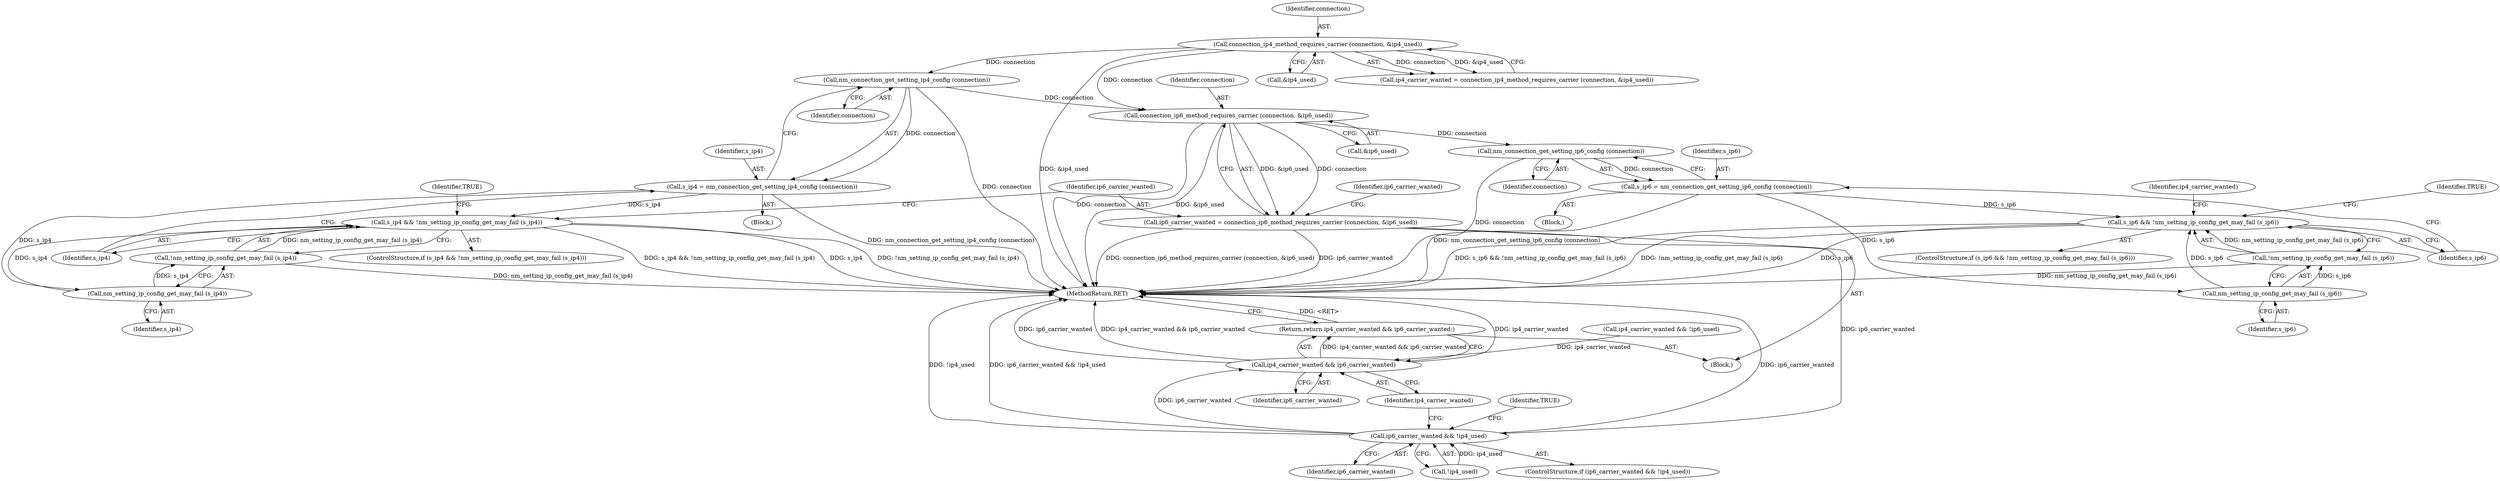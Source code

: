 digraph "0_NetworkManager_d5fc88e573fa58b93034b04d35a2454f5d28cad9@API" {
"1005619" [label="(Call,nm_connection_get_setting_ip4_config (connection))"];
"1005610" [label="(Call,connection_ip4_method_requires_carrier (connection, &ip4_used))"];
"1005617" [label="(Call,s_ip4 = nm_connection_get_setting_ip4_config (connection))"];
"1005622" [label="(Call,s_ip4 && !nm_setting_ip_config_get_may_fail (s_ip4))"];
"1005625" [label="(Call,nm_setting_ip_config_get_may_fail (s_ip4))"];
"1005624" [label="(Call,!nm_setting_ip_config_get_may_fail (s_ip4))"];
"1005631" [label="(Call,connection_ip6_method_requires_carrier (connection, &ip6_used))"];
"1005629" [label="(Call,ip6_carrier_wanted = connection_ip6_method_requires_carrier (connection, &ip6_used))"];
"1005658" [label="(Call,ip6_carrier_wanted && !ip4_used)"];
"1005665" [label="(Call,ip4_carrier_wanted && ip6_carrier_wanted)"];
"1005664" [label="(Return,return ip4_carrier_wanted && ip6_carrier_wanted;)"];
"1005640" [label="(Call,nm_connection_get_setting_ip6_config (connection))"];
"1005638" [label="(Call,s_ip6 = nm_connection_get_setting_ip6_config (connection))"];
"1005643" [label="(Call,s_ip6 && !nm_setting_ip_config_get_may_fail (s_ip6))"];
"1005646" [label="(Call,nm_setting_ip_config_get_may_fail (s_ip6))"];
"1005645" [label="(Call,!nm_setting_ip_config_get_may_fail (s_ip6))"];
"1005644" [label="(Identifier,s_ip6)"];
"1005630" [label="(Identifier,ip6_carrier_wanted)"];
"1005645" [label="(Call,!nm_setting_ip_config_get_may_fail (s_ip6))"];
"1005646" [label="(Call,nm_setting_ip_config_get_may_fail (s_ip6))"];
"1005616" [label="(Block,)"];
"1005640" [label="(Call,nm_connection_get_setting_ip6_config (connection))"];
"1005633" [label="(Call,&ip6_used)"];
"1005642" [label="(ControlStructure,if (s_ip6 && !nm_setting_ip_config_get_may_fail (s_ip6)))"];
"1005665" [label="(Call,ip4_carrier_wanted && ip6_carrier_wanted)"];
"1005610" [label="(Call,connection_ip4_method_requires_carrier (connection, &ip4_used))"];
"1005639" [label="(Identifier,s_ip6)"];
"1005620" [label="(Identifier,connection)"];
"1005617" [label="(Call,s_ip4 = nm_connection_get_setting_ip4_config (connection))"];
"1005611" [label="(Identifier,connection)"];
"1005663" [label="(Identifier,TRUE)"];
"1005643" [label="(Call,s_ip6 && !nm_setting_ip_config_get_may_fail (s_ip6))"];
"1005651" [label="(Call,ip4_carrier_wanted && !ip6_used)"];
"1005636" [label="(Identifier,ip6_carrier_wanted)"];
"1005612" [label="(Call,&ip4_used)"];
"1005629" [label="(Call,ip6_carrier_wanted = connection_ip6_method_requires_carrier (connection, &ip6_used))"];
"1005659" [label="(Identifier,ip6_carrier_wanted)"];
"1005637" [label="(Block,)"];
"1005624" [label="(Call,!nm_setting_ip_config_get_may_fail (s_ip4))"];
"1005632" [label="(Identifier,connection)"];
"1005664" [label="(Return,return ip4_carrier_wanted && ip6_carrier_wanted;)"];
"1005621" [label="(ControlStructure,if (s_ip4 && !nm_setting_ip_config_get_may_fail (s_ip4)))"];
"1005618" [label="(Identifier,s_ip4)"];
"1005652" [label="(Identifier,ip4_carrier_wanted)"];
"1005608" [label="(Call,ip4_carrier_wanted = connection_ip4_method_requires_carrier (connection, &ip4_used))"];
"1005626" [label="(Identifier,s_ip4)"];
"1005625" [label="(Call,nm_setting_ip_config_get_may_fail (s_ip4))"];
"1005641" [label="(Identifier,connection)"];
"1005667" [label="(Identifier,ip6_carrier_wanted)"];
"1005595" [label="(Block,)"];
"1005660" [label="(Call,!ip4_used)"];
"1005638" [label="(Call,s_ip6 = nm_connection_get_setting_ip6_config (connection))"];
"1005628" [label="(Identifier,TRUE)"];
"1005619" [label="(Call,nm_connection_get_setting_ip4_config (connection))"];
"1005623" [label="(Identifier,s_ip4)"];
"1005666" [label="(Identifier,ip4_carrier_wanted)"];
"1005622" [label="(Call,s_ip4 && !nm_setting_ip_config_get_may_fail (s_ip4))"];
"1007368" [label="(MethodReturn,RET)"];
"1005658" [label="(Call,ip6_carrier_wanted && !ip4_used)"];
"1005647" [label="(Identifier,s_ip6)"];
"1005649" [label="(Identifier,TRUE)"];
"1005631" [label="(Call,connection_ip6_method_requires_carrier (connection, &ip6_used))"];
"1005657" [label="(ControlStructure,if (ip6_carrier_wanted && !ip4_used))"];
"1005619" -> "1005617"  [label="AST: "];
"1005619" -> "1005620"  [label="CFG: "];
"1005620" -> "1005619"  [label="AST: "];
"1005617" -> "1005619"  [label="CFG: "];
"1005619" -> "1007368"  [label="DDG: connection"];
"1005619" -> "1005617"  [label="DDG: connection"];
"1005610" -> "1005619"  [label="DDG: connection"];
"1005619" -> "1005631"  [label="DDG: connection"];
"1005610" -> "1005608"  [label="AST: "];
"1005610" -> "1005612"  [label="CFG: "];
"1005611" -> "1005610"  [label="AST: "];
"1005612" -> "1005610"  [label="AST: "];
"1005608" -> "1005610"  [label="CFG: "];
"1005610" -> "1007368"  [label="DDG: &ip4_used"];
"1005610" -> "1005608"  [label="DDG: connection"];
"1005610" -> "1005608"  [label="DDG: &ip4_used"];
"1005610" -> "1005631"  [label="DDG: connection"];
"1005617" -> "1005616"  [label="AST: "];
"1005618" -> "1005617"  [label="AST: "];
"1005623" -> "1005617"  [label="CFG: "];
"1005617" -> "1007368"  [label="DDG: nm_connection_get_setting_ip4_config (connection)"];
"1005617" -> "1005622"  [label="DDG: s_ip4"];
"1005617" -> "1005625"  [label="DDG: s_ip4"];
"1005622" -> "1005621"  [label="AST: "];
"1005622" -> "1005623"  [label="CFG: "];
"1005622" -> "1005624"  [label="CFG: "];
"1005623" -> "1005622"  [label="AST: "];
"1005624" -> "1005622"  [label="AST: "];
"1005628" -> "1005622"  [label="CFG: "];
"1005630" -> "1005622"  [label="CFG: "];
"1005622" -> "1007368"  [label="DDG: s_ip4 && !nm_setting_ip_config_get_may_fail (s_ip4)"];
"1005622" -> "1007368"  [label="DDG: s_ip4"];
"1005622" -> "1007368"  [label="DDG: !nm_setting_ip_config_get_may_fail (s_ip4)"];
"1005625" -> "1005622"  [label="DDG: s_ip4"];
"1005624" -> "1005622"  [label="DDG: nm_setting_ip_config_get_may_fail (s_ip4)"];
"1005625" -> "1005624"  [label="AST: "];
"1005625" -> "1005626"  [label="CFG: "];
"1005626" -> "1005625"  [label="AST: "];
"1005624" -> "1005625"  [label="CFG: "];
"1005625" -> "1005624"  [label="DDG: s_ip4"];
"1005624" -> "1007368"  [label="DDG: nm_setting_ip_config_get_may_fail (s_ip4)"];
"1005631" -> "1005629"  [label="AST: "];
"1005631" -> "1005633"  [label="CFG: "];
"1005632" -> "1005631"  [label="AST: "];
"1005633" -> "1005631"  [label="AST: "];
"1005629" -> "1005631"  [label="CFG: "];
"1005631" -> "1007368"  [label="DDG: connection"];
"1005631" -> "1007368"  [label="DDG: &ip6_used"];
"1005631" -> "1005629"  [label="DDG: connection"];
"1005631" -> "1005629"  [label="DDG: &ip6_used"];
"1005631" -> "1005640"  [label="DDG: connection"];
"1005629" -> "1005595"  [label="AST: "];
"1005630" -> "1005629"  [label="AST: "];
"1005636" -> "1005629"  [label="CFG: "];
"1005629" -> "1007368"  [label="DDG: ip6_carrier_wanted"];
"1005629" -> "1007368"  [label="DDG: connection_ip6_method_requires_carrier (connection, &ip6_used)"];
"1005629" -> "1005658"  [label="DDG: ip6_carrier_wanted"];
"1005658" -> "1005657"  [label="AST: "];
"1005658" -> "1005659"  [label="CFG: "];
"1005658" -> "1005660"  [label="CFG: "];
"1005659" -> "1005658"  [label="AST: "];
"1005660" -> "1005658"  [label="AST: "];
"1005663" -> "1005658"  [label="CFG: "];
"1005666" -> "1005658"  [label="CFG: "];
"1005658" -> "1007368"  [label="DDG: !ip4_used"];
"1005658" -> "1007368"  [label="DDG: ip6_carrier_wanted && !ip4_used"];
"1005658" -> "1007368"  [label="DDG: ip6_carrier_wanted"];
"1005660" -> "1005658"  [label="DDG: ip4_used"];
"1005658" -> "1005665"  [label="DDG: ip6_carrier_wanted"];
"1005665" -> "1005664"  [label="AST: "];
"1005665" -> "1005666"  [label="CFG: "];
"1005665" -> "1005667"  [label="CFG: "];
"1005666" -> "1005665"  [label="AST: "];
"1005667" -> "1005665"  [label="AST: "];
"1005664" -> "1005665"  [label="CFG: "];
"1005665" -> "1007368"  [label="DDG: ip4_carrier_wanted && ip6_carrier_wanted"];
"1005665" -> "1007368"  [label="DDG: ip4_carrier_wanted"];
"1005665" -> "1007368"  [label="DDG: ip6_carrier_wanted"];
"1005665" -> "1005664"  [label="DDG: ip4_carrier_wanted && ip6_carrier_wanted"];
"1005651" -> "1005665"  [label="DDG: ip4_carrier_wanted"];
"1005664" -> "1005595"  [label="AST: "];
"1007368" -> "1005664"  [label="CFG: "];
"1005664" -> "1007368"  [label="DDG: <RET>"];
"1005640" -> "1005638"  [label="AST: "];
"1005640" -> "1005641"  [label="CFG: "];
"1005641" -> "1005640"  [label="AST: "];
"1005638" -> "1005640"  [label="CFG: "];
"1005640" -> "1007368"  [label="DDG: connection"];
"1005640" -> "1005638"  [label="DDG: connection"];
"1005638" -> "1005637"  [label="AST: "];
"1005639" -> "1005638"  [label="AST: "];
"1005644" -> "1005638"  [label="CFG: "];
"1005638" -> "1007368"  [label="DDG: nm_connection_get_setting_ip6_config (connection)"];
"1005638" -> "1005643"  [label="DDG: s_ip6"];
"1005638" -> "1005646"  [label="DDG: s_ip6"];
"1005643" -> "1005642"  [label="AST: "];
"1005643" -> "1005644"  [label="CFG: "];
"1005643" -> "1005645"  [label="CFG: "];
"1005644" -> "1005643"  [label="AST: "];
"1005645" -> "1005643"  [label="AST: "];
"1005649" -> "1005643"  [label="CFG: "];
"1005652" -> "1005643"  [label="CFG: "];
"1005643" -> "1007368"  [label="DDG: s_ip6 && !nm_setting_ip_config_get_may_fail (s_ip6)"];
"1005643" -> "1007368"  [label="DDG: !nm_setting_ip_config_get_may_fail (s_ip6)"];
"1005643" -> "1007368"  [label="DDG: s_ip6"];
"1005646" -> "1005643"  [label="DDG: s_ip6"];
"1005645" -> "1005643"  [label="DDG: nm_setting_ip_config_get_may_fail (s_ip6)"];
"1005646" -> "1005645"  [label="AST: "];
"1005646" -> "1005647"  [label="CFG: "];
"1005647" -> "1005646"  [label="AST: "];
"1005645" -> "1005646"  [label="CFG: "];
"1005646" -> "1005645"  [label="DDG: s_ip6"];
"1005645" -> "1007368"  [label="DDG: nm_setting_ip_config_get_may_fail (s_ip6)"];
}
